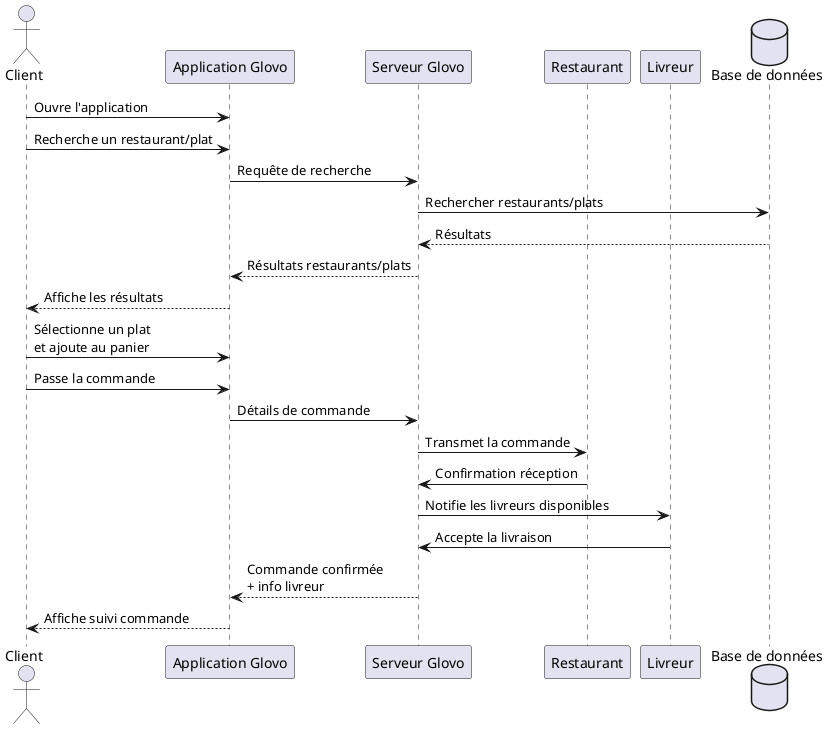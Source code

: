 @startuml
actor Client
participant "Application Glovo" as App
participant "Serveur Glovo" as Server
participant "Restaurant" as Resto
participant "Livreur" as Livreur
database "Base de données" as DB

Client -> App : Ouvre l'application
Client -> App : Recherche un restaurant/plat
App -> Server : Requête de recherche
Server -> DB : Rechercher restaurants/plats
DB --> Server : Résultats
Server --> App : Résultats restaurants/plats
App --> Client : Affiche les résultats

Client -> App : Sélectionne un plat\net ajoute au panier
Client -> App : Passe la commande
App -> Server : Détails de commande

Server -> Resto : Transmet la commande
Resto -> Server : Confirmation réception

Server -> Livreur : Notifie les livreurs disponibles
Livreur -> Server : Accepte la livraison

Server --> App : Commande confirmée\n+ info livreur
App --> Client : Affiche suivi commande

@enduml